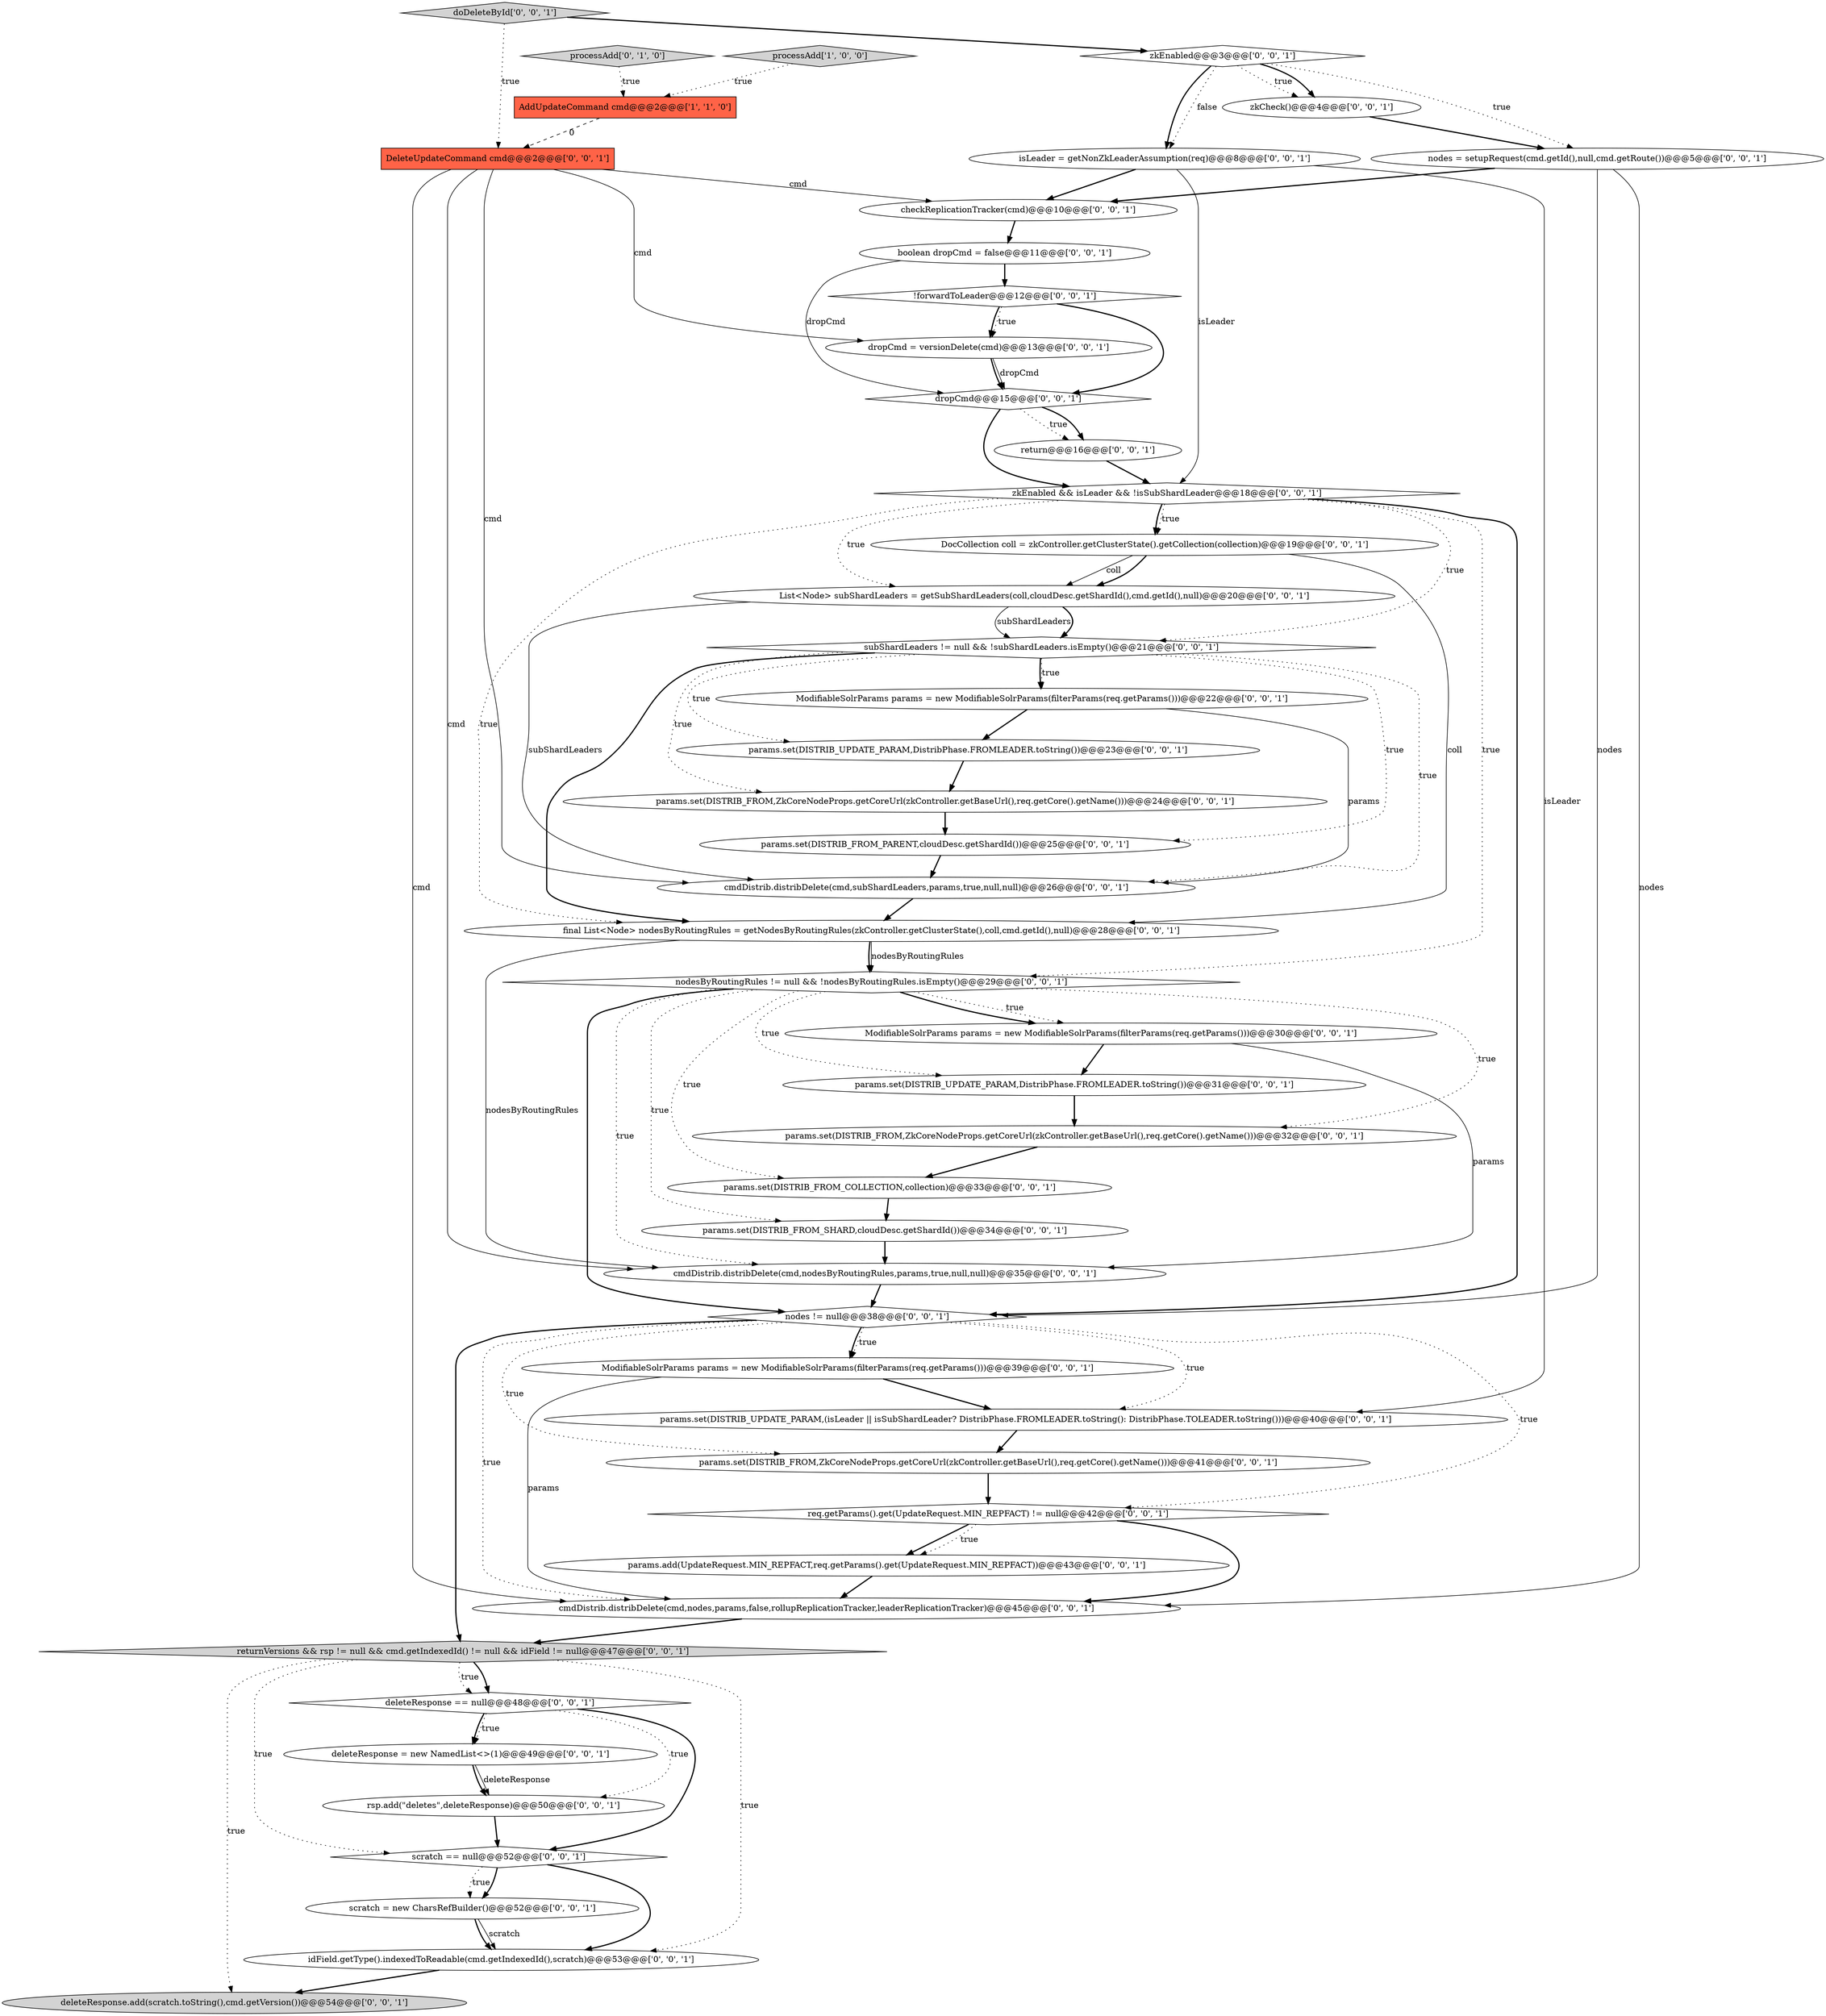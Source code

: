 digraph {
44 [style = filled, label = "deleteResponse.add(scratch.toString(),cmd.getVersion())@@@54@@@['0', '0', '1']", fillcolor = lightgray, shape = ellipse image = "AAA0AAABBB3BBB"];
0 [style = filled, label = "processAdd['1', '0', '0']", fillcolor = lightgray, shape = diamond image = "AAA0AAABBB1BBB"];
42 [style = filled, label = "deleteResponse == null@@@48@@@['0', '0', '1']", fillcolor = white, shape = diamond image = "AAA0AAABBB3BBB"];
5 [style = filled, label = "boolean dropCmd = false@@@11@@@['0', '0', '1']", fillcolor = white, shape = ellipse image = "AAA0AAABBB3BBB"];
7 [style = filled, label = "checkReplicationTracker(cmd)@@@10@@@['0', '0', '1']", fillcolor = white, shape = ellipse image = "AAA0AAABBB3BBB"];
29 [style = filled, label = "params.set(DISTRIB_FROM_PARENT,cloudDesc.getShardId())@@@25@@@['0', '0', '1']", fillcolor = white, shape = ellipse image = "AAA0AAABBB3BBB"];
27 [style = filled, label = "isLeader = getNonZkLeaderAssumption(req)@@@8@@@['0', '0', '1']", fillcolor = white, shape = ellipse image = "AAA0AAABBB3BBB"];
2 [style = filled, label = "processAdd['0', '1', '0']", fillcolor = lightgray, shape = diamond image = "AAA0AAABBB2BBB"];
39 [style = filled, label = "params.set(DISTRIB_FROM,ZkCoreNodeProps.getCoreUrl(zkController.getBaseUrl(),req.getCore().getName()))@@@41@@@['0', '0', '1']", fillcolor = white, shape = ellipse image = "AAA0AAABBB3BBB"];
46 [style = filled, label = "cmdDistrib.distribDelete(cmd,subShardLeaders,params,true,null,null)@@@26@@@['0', '0', '1']", fillcolor = white, shape = ellipse image = "AAA0AAABBB3BBB"];
21 [style = filled, label = "doDeleteById['0', '0', '1']", fillcolor = lightgray, shape = diamond image = "AAA0AAABBB3BBB"];
25 [style = filled, label = "req.getParams().get(UpdateRequest.MIN_REPFACT) != null@@@42@@@['0', '0', '1']", fillcolor = white, shape = diamond image = "AAA0AAABBB3BBB"];
11 [style = filled, label = "ModifiableSolrParams params = new ModifiableSolrParams(filterParams(req.getParams()))@@@39@@@['0', '0', '1']", fillcolor = white, shape = ellipse image = "AAA0AAABBB3BBB"];
36 [style = filled, label = "zkEnabled@@@3@@@['0', '0', '1']", fillcolor = white, shape = diamond image = "AAA0AAABBB3BBB"];
3 [style = filled, label = "cmdDistrib.distribDelete(cmd,nodesByRoutingRules,params,true,null,null)@@@35@@@['0', '0', '1']", fillcolor = white, shape = ellipse image = "AAA0AAABBB3BBB"];
18 [style = filled, label = "nodes != null@@@38@@@['0', '0', '1']", fillcolor = white, shape = diamond image = "AAA0AAABBB3BBB"];
13 [style = filled, label = "cmdDistrib.distribDelete(cmd,nodes,params,false,rollupReplicationTracker,leaderReplicationTracker)@@@45@@@['0', '0', '1']", fillcolor = white, shape = ellipse image = "AAA0AAABBB3BBB"];
45 [style = filled, label = "DeleteUpdateCommand cmd@@@2@@@['0', '0', '1']", fillcolor = tomato, shape = box image = "AAA0AAABBB3BBB"];
33 [style = filled, label = "nodes = setupRequest(cmd.getId(),null,cmd.getRoute())@@@5@@@['0', '0', '1']", fillcolor = white, shape = ellipse image = "AAA0AAABBB3BBB"];
16 [style = filled, label = "params.set(DISTRIB_FROM,ZkCoreNodeProps.getCoreUrl(zkController.getBaseUrl(),req.getCore().getName()))@@@24@@@['0', '0', '1']", fillcolor = white, shape = ellipse image = "AAA0AAABBB3BBB"];
10 [style = filled, label = "params.set(DISTRIB_FROM_SHARD,cloudDesc.getShardId())@@@34@@@['0', '0', '1']", fillcolor = white, shape = ellipse image = "AAA0AAABBB3BBB"];
6 [style = filled, label = "returnVersions && rsp != null && cmd.getIndexedId() != null && idField != null@@@47@@@['0', '0', '1']", fillcolor = lightgray, shape = diamond image = "AAA0AAABBB3BBB"];
30 [style = filled, label = "rsp.add(\"deletes\",deleteResponse)@@@50@@@['0', '0', '1']", fillcolor = white, shape = ellipse image = "AAA0AAABBB3BBB"];
23 [style = filled, label = "params.set(DISTRIB_UPDATE_PARAM,DistribPhase.FROMLEADER.toString())@@@31@@@['0', '0', '1']", fillcolor = white, shape = ellipse image = "AAA0AAABBB3BBB"];
32 [style = filled, label = "ModifiableSolrParams params = new ModifiableSolrParams(filterParams(req.getParams()))@@@30@@@['0', '0', '1']", fillcolor = white, shape = ellipse image = "AAA0AAABBB3BBB"];
38 [style = filled, label = "params.set(DISTRIB_UPDATE_PARAM,(isLeader || isSubShardLeader? DistribPhase.FROMLEADER.toString(): DistribPhase.TOLEADER.toString()))@@@40@@@['0', '0', '1']", fillcolor = white, shape = ellipse image = "AAA0AAABBB3BBB"];
12 [style = filled, label = "dropCmd = versionDelete(cmd)@@@13@@@['0', '0', '1']", fillcolor = white, shape = ellipse image = "AAA0AAABBB3BBB"];
35 [style = filled, label = "params.add(UpdateRequest.MIN_REPFACT,req.getParams().get(UpdateRequest.MIN_REPFACT))@@@43@@@['0', '0', '1']", fillcolor = white, shape = ellipse image = "AAA0AAABBB3BBB"];
41 [style = filled, label = "dropCmd@@@15@@@['0', '0', '1']", fillcolor = white, shape = diamond image = "AAA0AAABBB3BBB"];
24 [style = filled, label = "params.set(DISTRIB_FROM,ZkCoreNodeProps.getCoreUrl(zkController.getBaseUrl(),req.getCore().getName()))@@@32@@@['0', '0', '1']", fillcolor = white, shape = ellipse image = "AAA0AAABBB3BBB"];
19 [style = filled, label = "params.set(DISTRIB_UPDATE_PARAM,DistribPhase.FROMLEADER.toString())@@@23@@@['0', '0', '1']", fillcolor = white, shape = ellipse image = "AAA0AAABBB3BBB"];
20 [style = filled, label = "scratch == null@@@52@@@['0', '0', '1']", fillcolor = white, shape = diamond image = "AAA0AAABBB3BBB"];
26 [style = filled, label = "final List<Node> nodesByRoutingRules = getNodesByRoutingRules(zkController.getClusterState(),coll,cmd.getId(),null)@@@28@@@['0', '0', '1']", fillcolor = white, shape = ellipse image = "AAA0AAABBB3BBB"];
14 [style = filled, label = "ModifiableSolrParams params = new ModifiableSolrParams(filterParams(req.getParams()))@@@22@@@['0', '0', '1']", fillcolor = white, shape = ellipse image = "AAA0AAABBB3BBB"];
34 [style = filled, label = "scratch = new CharsRefBuilder()@@@52@@@['0', '0', '1']", fillcolor = white, shape = ellipse image = "AAA0AAABBB3BBB"];
37 [style = filled, label = "!forwardToLeader@@@12@@@['0', '0', '1']", fillcolor = white, shape = diamond image = "AAA0AAABBB3BBB"];
15 [style = filled, label = "zkCheck()@@@4@@@['0', '0', '1']", fillcolor = white, shape = ellipse image = "AAA0AAABBB3BBB"];
28 [style = filled, label = "return@@@16@@@['0', '0', '1']", fillcolor = white, shape = ellipse image = "AAA0AAABBB3BBB"];
1 [style = filled, label = "AddUpdateCommand cmd@@@2@@@['1', '1', '0']", fillcolor = tomato, shape = box image = "AAA0AAABBB1BBB"];
17 [style = filled, label = "params.set(DISTRIB_FROM_COLLECTION,collection)@@@33@@@['0', '0', '1']", fillcolor = white, shape = ellipse image = "AAA0AAABBB3BBB"];
22 [style = filled, label = "zkEnabled && isLeader && !isSubShardLeader@@@18@@@['0', '0', '1']", fillcolor = white, shape = diamond image = "AAA0AAABBB3BBB"];
31 [style = filled, label = "DocCollection coll = zkController.getClusterState().getCollection(collection)@@@19@@@['0', '0', '1']", fillcolor = white, shape = ellipse image = "AAA0AAABBB3BBB"];
43 [style = filled, label = "idField.getType().indexedToReadable(cmd.getIndexedId(),scratch)@@@53@@@['0', '0', '1']", fillcolor = white, shape = ellipse image = "AAA0AAABBB3BBB"];
40 [style = filled, label = "deleteResponse = new NamedList<>(1)@@@49@@@['0', '0', '1']", fillcolor = white, shape = ellipse image = "AAA0AAABBB3BBB"];
4 [style = filled, label = "subShardLeaders != null && !subShardLeaders.isEmpty()@@@21@@@['0', '0', '1']", fillcolor = white, shape = diamond image = "AAA0AAABBB3BBB"];
8 [style = filled, label = "nodesByRoutingRules != null && !nodesByRoutingRules.isEmpty()@@@29@@@['0', '0', '1']", fillcolor = white, shape = diamond image = "AAA0AAABBB3BBB"];
9 [style = filled, label = "List<Node> subShardLeaders = getSubShardLeaders(coll,cloudDesc.getShardId(),cmd.getId(),null)@@@20@@@['0', '0', '1']", fillcolor = white, shape = ellipse image = "AAA0AAABBB3BBB"];
32->23 [style = bold, label=""];
36->15 [style = dotted, label="true"];
27->7 [style = bold, label=""];
34->43 [style = solid, label="scratch"];
4->26 [style = bold, label=""];
15->33 [style = bold, label=""];
8->24 [style = dotted, label="true"];
12->41 [style = solid, label="dropCmd"];
13->6 [style = bold, label=""];
14->19 [style = bold, label=""];
22->31 [style = bold, label=""];
10->3 [style = bold, label=""];
18->13 [style = dotted, label="true"];
36->27 [style = dotted, label="false"];
18->11 [style = dotted, label="true"];
28->22 [style = bold, label=""];
42->40 [style = dotted, label="true"];
25->35 [style = bold, label=""];
25->13 [style = bold, label=""];
41->28 [style = dotted, label="true"];
9->4 [style = solid, label="subShardLeaders"];
26->3 [style = solid, label="nodesByRoutingRules"];
8->32 [style = dotted, label="true"];
43->44 [style = bold, label=""];
45->46 [style = solid, label="cmd"];
18->39 [style = dotted, label="true"];
38->39 [style = bold, label=""];
20->34 [style = dotted, label="true"];
40->30 [style = bold, label=""];
45->3 [style = solid, label="cmd"];
0->1 [style = dotted, label="true"];
25->35 [style = dotted, label="true"];
8->32 [style = bold, label=""];
6->42 [style = bold, label=""];
27->38 [style = solid, label="isLeader"];
45->7 [style = solid, label="cmd"];
35->13 [style = bold, label=""];
3->18 [style = bold, label=""];
5->37 [style = bold, label=""];
21->45 [style = dotted, label="true"];
8->18 [style = bold, label=""];
2->1 [style = dotted, label="true"];
42->20 [style = bold, label=""];
42->40 [style = bold, label=""];
33->13 [style = solid, label="nodes"];
36->33 [style = dotted, label="true"];
4->19 [style = dotted, label="true"];
41->22 [style = bold, label=""];
6->44 [style = dotted, label="true"];
6->43 [style = dotted, label="true"];
32->3 [style = solid, label="params"];
4->46 [style = dotted, label="true"];
26->8 [style = solid, label="nodesByRoutingRules"];
12->41 [style = bold, label=""];
6->20 [style = dotted, label="true"];
45->13 [style = solid, label="cmd"];
21->36 [style = bold, label=""];
18->6 [style = bold, label=""];
8->10 [style = dotted, label="true"];
37->41 [style = bold, label=""];
26->8 [style = bold, label=""];
37->12 [style = dotted, label="true"];
27->22 [style = solid, label="isLeader"];
9->4 [style = bold, label=""];
31->26 [style = solid, label="coll"];
31->9 [style = solid, label="coll"];
24->17 [style = bold, label=""];
33->7 [style = bold, label=""];
11->38 [style = bold, label=""];
16->29 [style = bold, label=""];
19->16 [style = bold, label=""];
30->20 [style = bold, label=""];
14->46 [style = solid, label="params"];
33->18 [style = solid, label="nodes"];
37->12 [style = bold, label=""];
4->14 [style = dotted, label="true"];
22->18 [style = bold, label=""];
18->25 [style = dotted, label="true"];
7->5 [style = bold, label=""];
8->3 [style = dotted, label="true"];
4->29 [style = dotted, label="true"];
9->46 [style = solid, label="subShardLeaders"];
20->43 [style = bold, label=""];
34->43 [style = bold, label=""];
8->17 [style = dotted, label="true"];
18->11 [style = bold, label=""];
39->25 [style = bold, label=""];
1->45 [style = dashed, label="0"];
5->41 [style = solid, label="dropCmd"];
20->34 [style = bold, label=""];
29->46 [style = bold, label=""];
8->23 [style = dotted, label="true"];
36->27 [style = bold, label=""];
45->12 [style = solid, label="cmd"];
4->16 [style = dotted, label="true"];
36->15 [style = bold, label=""];
23->24 [style = bold, label=""];
31->9 [style = bold, label=""];
46->26 [style = bold, label=""];
22->9 [style = dotted, label="true"];
22->8 [style = dotted, label="true"];
42->30 [style = dotted, label="true"];
22->31 [style = dotted, label="true"];
4->14 [style = bold, label=""];
40->30 [style = solid, label="deleteResponse"];
18->38 [style = dotted, label="true"];
11->13 [style = solid, label="params"];
6->42 [style = dotted, label="true"];
22->4 [style = dotted, label="true"];
41->28 [style = bold, label=""];
17->10 [style = bold, label=""];
22->26 [style = dotted, label="true"];
}

